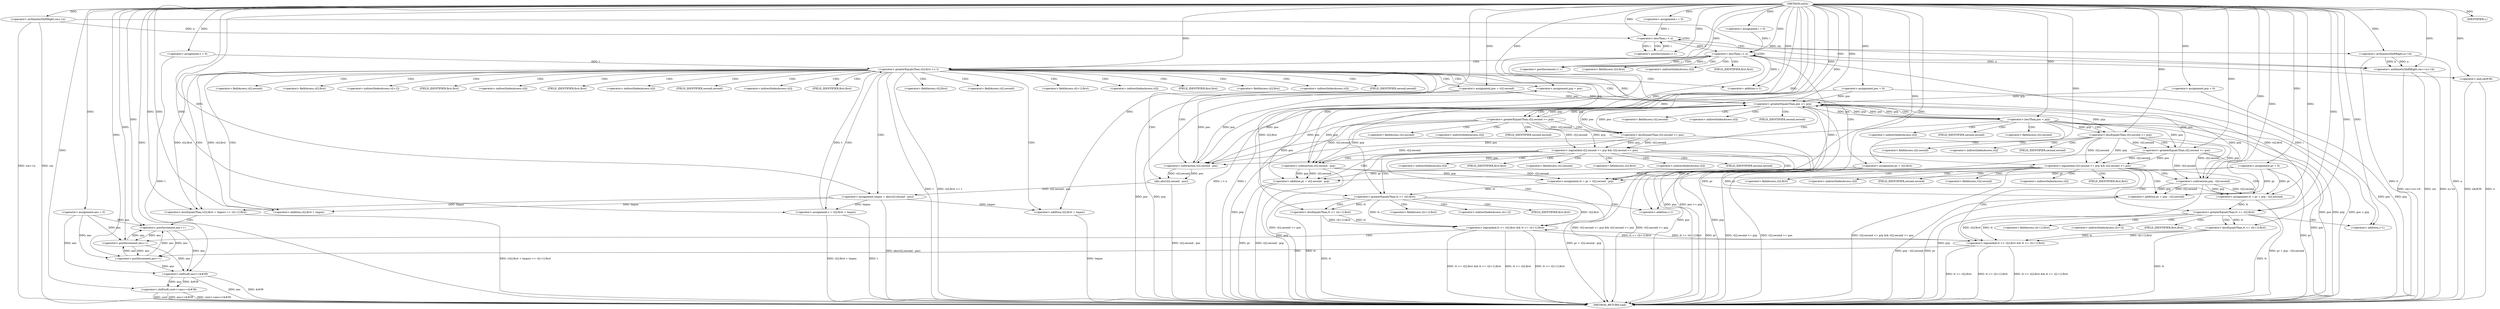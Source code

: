digraph "solve" {  
"1000110" [label = "(METHOD,solve)" ]
"1000355" [label = "(METHOD_RETURN,void)" ]
"1000113" [label = "(<operator>.arithmeticShiftRight,cin>>n)" ]
"1000116" [label = "(IDENTIFIER,v,)" ]
"1000138" [label = "(<operator>.assignment,pos = 0)" ]
"1000142" [label = "(<operator>.assignment,t = 0)" ]
"1000146" [label = "(<operator>.assignment,pr = 0)" ]
"1000150" [label = "(<operator>.assignment,prp = 0)" ]
"1000154" [label = "(<operator>.assignment,ans = 0)" ]
"1000346" [label = "(<operator>.shiftLeft,cout<<ans<<&#39)" ]
"1000352" [label = "(<operator>.and,n&#39)" ]
"1000119" [label = "(<operator>.assignment,i = 0)" ]
"1000122" [label = "(<operator>.lessThan,i < n)" ]
"1000125" [label = "(<operator>.postIncrement,i++)" ]
"1000159" [label = "(<operator>.assignment,i = 0)" ]
"1000162" [label = "(<operator>.lessThan,i < n)" ]
"1000165" [label = "(<operator>.postIncrement,i++)" ]
"1000130" [label = "(<operator>.arithmeticShiftRight,cin>>a>>b)" ]
"1000348" [label = "(<operator>.shiftLeft,ans<<&#39)" ]
"1000169" [label = "(<operator>.greaterEqualsThan,v[i].first >= t)" ]
"1000132" [label = "(<operator>.arithmeticShiftRight,a>>b)" ]
"1000178" [label = "(<operator>.assignment,tmpos = abs(v[i].second - pos))" ]
"1000207" [label = "(<operator>.assignment,pr = v[i].first)" ]
"1000214" [label = "(<operator>.assignment,prp = pos)" ]
"1000217" [label = "(<operator>.assignment,t = v[i].first + tmpos)" ]
"1000226" [label = "(<operator>.assignment,pos = v[i].second)" ]
"1000189" [label = "(<operator>.lessEqualsThan,(v[i].first + tmpos) <= v[i+1].first)" ]
"1000180" [label = "(abs,abs(v[i].second - pos))" ]
"1000205" [label = "(<operator>.postIncrement,ans++)" ]
"1000219" [label = "(<operator>.addition,v[i].first + tmpos)" ]
"1000236" [label = "(<operator>.greaterEqualsThan,pos >= prp)" ]
"1000181" [label = "(<operator>.subtraction,v[i].second - pos)" ]
"1000190" [label = "(<operator>.addition,v[i].first + tmpos)" ]
"1000241" [label = "(<operator>.logicalAnd,v[i].second >= prp && v[i].second <= pos)" ]
"1000292" [label = "(<operator>.lessThan,pos < prp)" ]
"1000200" [label = "(<operator>.addition,i+1)" ]
"1000258" [label = "(<operator>.assignment,tt = pr + v[i].second - prp)" ]
"1000242" [label = "(<operator>.greaterEqualsThan,v[i].second >= prp)" ]
"1000249" [label = "(<operator>.lessEqualsThan,v[i].second <= pos)" ]
"1000270" [label = "(<operator>.logicalAnd,tt >= v[i].first && tt <= v[i+1].first)" ]
"1000297" [label = "(<operator>.logicalAnd,v[i].second <= prp && v[i].second >= pos)" ]
"1000260" [label = "(<operator>.addition,pr + v[i].second - prp)" ]
"1000288" [label = "(<operator>.postIncrement,ans++)" ]
"1000314" [label = "(<operator>.assignment,tt = pr + prp - v[i].second)" ]
"1000262" [label = "(<operator>.subtraction,v[i].second - prp)" ]
"1000271" [label = "(<operator>.greaterEqualsThan,tt >= v[i].first)" ]
"1000278" [label = "(<operator>.lessEqualsThan,tt <= v[i+1].first)" ]
"1000298" [label = "(<operator>.lessEqualsThan,v[i].second <= prp)" ]
"1000305" [label = "(<operator>.greaterEqualsThan,v[i].second >= pos)" ]
"1000326" [label = "(<operator>.logicalAnd,tt >= v[i].first && tt <= v[i+1].first)" ]
"1000316" [label = "(<operator>.addition,pr + prp - v[i].second)" ]
"1000344" [label = "(<operator>.postIncrement,ans++)" ]
"1000318" [label = "(<operator>.subtraction,prp - v[i].second)" ]
"1000327" [label = "(<operator>.greaterEqualsThan,tt >= v[i].first)" ]
"1000334" [label = "(<operator>.lessEqualsThan,tt <= v[i+1].first)" ]
"1000283" [label = "(<operator>.addition,i+1)" ]
"1000339" [label = "(<operator>.addition,i+1)" ]
"1000170" [label = "(<operator>.fieldAccess,v[i].first)" ]
"1000171" [label = "(<operator>.indirectIndexAccess,v[i])" ]
"1000174" [label = "(FIELD_IDENTIFIER,first,first)" ]
"1000209" [label = "(<operator>.fieldAccess,v[i].first)" ]
"1000228" [label = "(<operator>.fieldAccess,v[i].second)" ]
"1000197" [label = "(<operator>.fieldAccess,v[i+1].first)" ]
"1000210" [label = "(<operator>.indirectIndexAccess,v[i])" ]
"1000213" [label = "(FIELD_IDENTIFIER,first,first)" ]
"1000220" [label = "(<operator>.fieldAccess,v[i].first)" ]
"1000229" [label = "(<operator>.indirectIndexAccess,v[i])" ]
"1000232" [label = "(FIELD_IDENTIFIER,second,second)" ]
"1000182" [label = "(<operator>.fieldAccess,v[i].second)" ]
"1000191" [label = "(<operator>.fieldAccess,v[i].first)" ]
"1000198" [label = "(<operator>.indirectIndexAccess,v[i+1])" ]
"1000203" [label = "(FIELD_IDENTIFIER,first,first)" ]
"1000221" [label = "(<operator>.indirectIndexAccess,v[i])" ]
"1000224" [label = "(FIELD_IDENTIFIER,first,first)" ]
"1000183" [label = "(<operator>.indirectIndexAccess,v[i])" ]
"1000186" [label = "(FIELD_IDENTIFIER,second,second)" ]
"1000192" [label = "(<operator>.indirectIndexAccess,v[i])" ]
"1000195" [label = "(FIELD_IDENTIFIER,first,first)" ]
"1000243" [label = "(<operator>.fieldAccess,v[i].second)" ]
"1000250" [label = "(<operator>.fieldAccess,v[i].second)" ]
"1000244" [label = "(<operator>.indirectIndexAccess,v[i])" ]
"1000247" [label = "(FIELD_IDENTIFIER,second,second)" ]
"1000251" [label = "(<operator>.indirectIndexAccess,v[i])" ]
"1000254" [label = "(FIELD_IDENTIFIER,second,second)" ]
"1000263" [label = "(<operator>.fieldAccess,v[i].second)" ]
"1000273" [label = "(<operator>.fieldAccess,v[i].first)" ]
"1000280" [label = "(<operator>.fieldAccess,v[i+1].first)" ]
"1000299" [label = "(<operator>.fieldAccess,v[i].second)" ]
"1000306" [label = "(<operator>.fieldAccess,v[i].second)" ]
"1000264" [label = "(<operator>.indirectIndexAccess,v[i])" ]
"1000267" [label = "(FIELD_IDENTIFIER,second,second)" ]
"1000274" [label = "(<operator>.indirectIndexAccess,v[i])" ]
"1000277" [label = "(FIELD_IDENTIFIER,first,first)" ]
"1000281" [label = "(<operator>.indirectIndexAccess,v[i+1])" ]
"1000286" [label = "(FIELD_IDENTIFIER,first,first)" ]
"1000300" [label = "(<operator>.indirectIndexAccess,v[i])" ]
"1000303" [label = "(FIELD_IDENTIFIER,second,second)" ]
"1000307" [label = "(<operator>.indirectIndexAccess,v[i])" ]
"1000310" [label = "(FIELD_IDENTIFIER,second,second)" ]
"1000320" [label = "(<operator>.fieldAccess,v[i].second)" ]
"1000329" [label = "(<operator>.fieldAccess,v[i].first)" ]
"1000336" [label = "(<operator>.fieldAccess,v[i+1].first)" ]
"1000321" [label = "(<operator>.indirectIndexAccess,v[i])" ]
"1000324" [label = "(FIELD_IDENTIFIER,second,second)" ]
"1000330" [label = "(<operator>.indirectIndexAccess,v[i])" ]
"1000333" [label = "(FIELD_IDENTIFIER,first,first)" ]
"1000337" [label = "(<operator>.indirectIndexAccess,v[i+1])" ]
"1000342" [label = "(FIELD_IDENTIFIER,first,first)" ]
  "1000113" -> "1000355"  [ label = "DDG: cin"] 
  "1000113" -> "1000355"  [ label = "DDG: cin>>n"] 
  "1000138" -> "1000355"  [ label = "DDG: pos"] 
  "1000142" -> "1000355"  [ label = "DDG: t"] 
  "1000146" -> "1000355"  [ label = "DDG: pr"] 
  "1000150" -> "1000355"  [ label = "DDG: prp"] 
  "1000162" -> "1000355"  [ label = "DDG: i"] 
  "1000162" -> "1000355"  [ label = "DDG: i < n"] 
  "1000348" -> "1000355"  [ label = "DDG: ans"] 
  "1000348" -> "1000355"  [ label = "DDG: &#39"] 
  "1000346" -> "1000355"  [ label = "DDG: ans<<&#39"] 
  "1000346" -> "1000355"  [ label = "DDG: cout<<ans<<&#39"] 
  "1000352" -> "1000355"  [ label = "DDG: n"] 
  "1000352" -> "1000355"  [ label = "DDG: n&#39"] 
  "1000169" -> "1000355"  [ label = "DDG: t"] 
  "1000169" -> "1000355"  [ label = "DDG: v[i].first >= t"] 
  "1000236" -> "1000355"  [ label = "DDG: pos"] 
  "1000236" -> "1000355"  [ label = "DDG: pos >= prp"] 
  "1000292" -> "1000355"  [ label = "DDG: pos"] 
  "1000292" -> "1000355"  [ label = "DDG: prp"] 
  "1000292" -> "1000355"  [ label = "DDG: pos < prp"] 
  "1000298" -> "1000355"  [ label = "DDG: prp"] 
  "1000297" -> "1000355"  [ label = "DDG: v[i].second <= prp"] 
  "1000305" -> "1000355"  [ label = "DDG: pos"] 
  "1000297" -> "1000355"  [ label = "DDG: v[i].second >= pos"] 
  "1000297" -> "1000355"  [ label = "DDG: v[i].second <= prp && v[i].second >= pos"] 
  "1000316" -> "1000355"  [ label = "DDG: pr"] 
  "1000318" -> "1000355"  [ label = "DDG: prp"] 
  "1000316" -> "1000355"  [ label = "DDG: prp - v[i].second"] 
  "1000314" -> "1000355"  [ label = "DDG: pr + prp - v[i].second"] 
  "1000327" -> "1000355"  [ label = "DDG: tt"] 
  "1000326" -> "1000355"  [ label = "DDG: tt >= v[i].first"] 
  "1000334" -> "1000355"  [ label = "DDG: tt"] 
  "1000326" -> "1000355"  [ label = "DDG: tt <= v[i+1].first"] 
  "1000326" -> "1000355"  [ label = "DDG: tt >= v[i].first && tt <= v[i+1].first"] 
  "1000242" -> "1000355"  [ label = "DDG: prp"] 
  "1000241" -> "1000355"  [ label = "DDG: v[i].second >= prp"] 
  "1000249" -> "1000355"  [ label = "DDG: pos"] 
  "1000241" -> "1000355"  [ label = "DDG: v[i].second <= pos"] 
  "1000241" -> "1000355"  [ label = "DDG: v[i].second >= prp && v[i].second <= pos"] 
  "1000260" -> "1000355"  [ label = "DDG: pr"] 
  "1000262" -> "1000355"  [ label = "DDG: prp"] 
  "1000260" -> "1000355"  [ label = "DDG: v[i].second - prp"] 
  "1000258" -> "1000355"  [ label = "DDG: pr + v[i].second - prp"] 
  "1000271" -> "1000355"  [ label = "DDG: tt"] 
  "1000270" -> "1000355"  [ label = "DDG: tt >= v[i].first"] 
  "1000278" -> "1000355"  [ label = "DDG: tt"] 
  "1000270" -> "1000355"  [ label = "DDG: tt <= v[i+1].first"] 
  "1000270" -> "1000355"  [ label = "DDG: tt >= v[i].first && tt <= v[i+1].first"] 
  "1000180" -> "1000355"  [ label = "DDG: v[i].second - pos"] 
  "1000178" -> "1000355"  [ label = "DDG: abs(v[i].second - pos)"] 
  "1000189" -> "1000355"  [ label = "DDG: (v[i].first + tmpos) <= v[i+1].first"] 
  "1000207" -> "1000355"  [ label = "DDG: pr"] 
  "1000214" -> "1000355"  [ label = "DDG: prp"] 
  "1000217" -> "1000355"  [ label = "DDG: t"] 
  "1000219" -> "1000355"  [ label = "DDG: tmpos"] 
  "1000217" -> "1000355"  [ label = "DDG: v[i].first + tmpos"] 
  "1000226" -> "1000355"  [ label = "DDG: pos"] 
  "1000130" -> "1000355"  [ label = "DDG: cin"] 
  "1000132" -> "1000355"  [ label = "DDG: a"] 
  "1000132" -> "1000355"  [ label = "DDG: b"] 
  "1000130" -> "1000355"  [ label = "DDG: a>>b"] 
  "1000130" -> "1000355"  [ label = "DDG: cin>>a>>b"] 
  "1000346" -> "1000355"  [ label = "DDG: cout"] 
  "1000110" -> "1000116"  [ label = "DDG: "] 
  "1000110" -> "1000138"  [ label = "DDG: "] 
  "1000110" -> "1000142"  [ label = "DDG: "] 
  "1000110" -> "1000146"  [ label = "DDG: "] 
  "1000110" -> "1000150"  [ label = "DDG: "] 
  "1000110" -> "1000154"  [ label = "DDG: "] 
  "1000110" -> "1000113"  [ label = "DDG: "] 
  "1000110" -> "1000119"  [ label = "DDG: "] 
  "1000110" -> "1000159"  [ label = "DDG: "] 
  "1000110" -> "1000346"  [ label = "DDG: "] 
  "1000348" -> "1000346"  [ label = "DDG: ans"] 
  "1000348" -> "1000346"  [ label = "DDG: &#39"] 
  "1000162" -> "1000352"  [ label = "DDG: n"] 
  "1000110" -> "1000352"  [ label = "DDG: "] 
  "1000119" -> "1000122"  [ label = "DDG: i"] 
  "1000125" -> "1000122"  [ label = "DDG: i"] 
  "1000110" -> "1000122"  [ label = "DDG: "] 
  "1000113" -> "1000122"  [ label = "DDG: n"] 
  "1000122" -> "1000125"  [ label = "DDG: i"] 
  "1000110" -> "1000125"  [ label = "DDG: "] 
  "1000159" -> "1000162"  [ label = "DDG: i"] 
  "1000165" -> "1000162"  [ label = "DDG: i"] 
  "1000110" -> "1000162"  [ label = "DDG: "] 
  "1000122" -> "1000162"  [ label = "DDG: n"] 
  "1000162" -> "1000165"  [ label = "DDG: i"] 
  "1000110" -> "1000165"  [ label = "DDG: "] 
  "1000154" -> "1000348"  [ label = "DDG: ans"] 
  "1000344" -> "1000348"  [ label = "DDG: ans"] 
  "1000288" -> "1000348"  [ label = "DDG: ans"] 
  "1000205" -> "1000348"  [ label = "DDG: ans"] 
  "1000110" -> "1000348"  [ label = "DDG: "] 
  "1000113" -> "1000130"  [ label = "DDG: cin"] 
  "1000110" -> "1000130"  [ label = "DDG: "] 
  "1000132" -> "1000130"  [ label = "DDG: a"] 
  "1000132" -> "1000130"  [ label = "DDG: b"] 
  "1000110" -> "1000132"  [ label = "DDG: "] 
  "1000142" -> "1000169"  [ label = "DDG: t"] 
  "1000217" -> "1000169"  [ label = "DDG: t"] 
  "1000110" -> "1000169"  [ label = "DDG: "] 
  "1000180" -> "1000178"  [ label = "DDG: v[i].second - pos"] 
  "1000181" -> "1000214"  [ label = "DDG: pos"] 
  "1000110" -> "1000214"  [ label = "DDG: "] 
  "1000110" -> "1000217"  [ label = "DDG: "] 
  "1000178" -> "1000217"  [ label = "DDG: tmpos"] 
  "1000110" -> "1000178"  [ label = "DDG: "] 
  "1000110" -> "1000207"  [ label = "DDG: "] 
  "1000110" -> "1000226"  [ label = "DDG: "] 
  "1000181" -> "1000180"  [ label = "DDG: v[i].second"] 
  "1000181" -> "1000180"  [ label = "DDG: pos"] 
  "1000169" -> "1000189"  [ label = "DDG: v[i].first"] 
  "1000178" -> "1000189"  [ label = "DDG: tmpos"] 
  "1000110" -> "1000189"  [ label = "DDG: "] 
  "1000110" -> "1000219"  [ label = "DDG: "] 
  "1000178" -> "1000219"  [ label = "DDG: tmpos"] 
  "1000138" -> "1000181"  [ label = "DDG: pos"] 
  "1000236" -> "1000181"  [ label = "DDG: pos"] 
  "1000292" -> "1000181"  [ label = "DDG: pos"] 
  "1000305" -> "1000181"  [ label = "DDG: pos"] 
  "1000249" -> "1000181"  [ label = "DDG: pos"] 
  "1000226" -> "1000181"  [ label = "DDG: pos"] 
  "1000110" -> "1000181"  [ label = "DDG: "] 
  "1000169" -> "1000190"  [ label = "DDG: v[i].first"] 
  "1000178" -> "1000190"  [ label = "DDG: tmpos"] 
  "1000110" -> "1000190"  [ label = "DDG: "] 
  "1000154" -> "1000205"  [ label = "DDG: ans"] 
  "1000344" -> "1000205"  [ label = "DDG: ans"] 
  "1000288" -> "1000205"  [ label = "DDG: ans"] 
  "1000110" -> "1000205"  [ label = "DDG: "] 
  "1000138" -> "1000236"  [ label = "DDG: pos"] 
  "1000292" -> "1000236"  [ label = "DDG: pos"] 
  "1000305" -> "1000236"  [ label = "DDG: pos"] 
  "1000249" -> "1000236"  [ label = "DDG: pos"] 
  "1000226" -> "1000236"  [ label = "DDG: pos"] 
  "1000110" -> "1000236"  [ label = "DDG: "] 
  "1000150" -> "1000236"  [ label = "DDG: prp"] 
  "1000292" -> "1000236"  [ label = "DDG: prp"] 
  "1000298" -> "1000236"  [ label = "DDG: prp"] 
  "1000318" -> "1000236"  [ label = "DDG: prp"] 
  "1000242" -> "1000236"  [ label = "DDG: prp"] 
  "1000262" -> "1000236"  [ label = "DDG: prp"] 
  "1000214" -> "1000236"  [ label = "DDG: prp"] 
  "1000162" -> "1000200"  [ label = "DDG: i"] 
  "1000110" -> "1000200"  [ label = "DDG: "] 
  "1000242" -> "1000241"  [ label = "DDG: prp"] 
  "1000242" -> "1000241"  [ label = "DDG: v[i].second"] 
  "1000249" -> "1000241"  [ label = "DDG: pos"] 
  "1000249" -> "1000241"  [ label = "DDG: v[i].second"] 
  "1000146" -> "1000258"  [ label = "DDG: pr"] 
  "1000207" -> "1000258"  [ label = "DDG: pr"] 
  "1000110" -> "1000258"  [ label = "DDG: "] 
  "1000262" -> "1000258"  [ label = "DDG: v[i].second"] 
  "1000262" -> "1000258"  [ label = "DDG: prp"] 
  "1000236" -> "1000292"  [ label = "DDG: pos"] 
  "1000110" -> "1000292"  [ label = "DDG: "] 
  "1000236" -> "1000292"  [ label = "DDG: prp"] 
  "1000236" -> "1000242"  [ label = "DDG: prp"] 
  "1000110" -> "1000242"  [ label = "DDG: "] 
  "1000242" -> "1000249"  [ label = "DDG: v[i].second"] 
  "1000236" -> "1000249"  [ label = "DDG: pos"] 
  "1000110" -> "1000249"  [ label = "DDG: "] 
  "1000146" -> "1000260"  [ label = "DDG: pr"] 
  "1000207" -> "1000260"  [ label = "DDG: pr"] 
  "1000110" -> "1000260"  [ label = "DDG: "] 
  "1000262" -> "1000260"  [ label = "DDG: v[i].second"] 
  "1000262" -> "1000260"  [ label = "DDG: prp"] 
  "1000271" -> "1000270"  [ label = "DDG: v[i].first"] 
  "1000271" -> "1000270"  [ label = "DDG: tt"] 
  "1000278" -> "1000270"  [ label = "DDG: tt"] 
  "1000278" -> "1000270"  [ label = "DDG: v[i+1].first"] 
  "1000326" -> "1000270"  [ label = "DDG: tt <= v[i+1].first"] 
  "1000298" -> "1000297"  [ label = "DDG: prp"] 
  "1000298" -> "1000297"  [ label = "DDG: v[i].second"] 
  "1000305" -> "1000297"  [ label = "DDG: v[i].second"] 
  "1000305" -> "1000297"  [ label = "DDG: pos"] 
  "1000318" -> "1000314"  [ label = "DDG: v[i].second"] 
  "1000318" -> "1000314"  [ label = "DDG: prp"] 
  "1000146" -> "1000314"  [ label = "DDG: pr"] 
  "1000207" -> "1000314"  [ label = "DDG: pr"] 
  "1000110" -> "1000314"  [ label = "DDG: "] 
  "1000242" -> "1000262"  [ label = "DDG: v[i].second"] 
  "1000249" -> "1000262"  [ label = "DDG: v[i].second"] 
  "1000242" -> "1000262"  [ label = "DDG: prp"] 
  "1000110" -> "1000262"  [ label = "DDG: "] 
  "1000258" -> "1000271"  [ label = "DDG: tt"] 
  "1000110" -> "1000271"  [ label = "DDG: "] 
  "1000169" -> "1000271"  [ label = "DDG: v[i].first"] 
  "1000271" -> "1000278"  [ label = "DDG: tt"] 
  "1000110" -> "1000278"  [ label = "DDG: "] 
  "1000154" -> "1000288"  [ label = "DDG: ans"] 
  "1000344" -> "1000288"  [ label = "DDG: ans"] 
  "1000205" -> "1000288"  [ label = "DDG: ans"] 
  "1000110" -> "1000288"  [ label = "DDG: "] 
  "1000292" -> "1000298"  [ label = "DDG: prp"] 
  "1000110" -> "1000298"  [ label = "DDG: "] 
  "1000298" -> "1000305"  [ label = "DDG: v[i].second"] 
  "1000292" -> "1000305"  [ label = "DDG: pos"] 
  "1000110" -> "1000305"  [ label = "DDG: "] 
  "1000146" -> "1000316"  [ label = "DDG: pr"] 
  "1000207" -> "1000316"  [ label = "DDG: pr"] 
  "1000110" -> "1000316"  [ label = "DDG: "] 
  "1000318" -> "1000316"  [ label = "DDG: v[i].second"] 
  "1000318" -> "1000316"  [ label = "DDG: prp"] 
  "1000327" -> "1000326"  [ label = "DDG: tt"] 
  "1000327" -> "1000326"  [ label = "DDG: v[i].first"] 
  "1000334" -> "1000326"  [ label = "DDG: v[i+1].first"] 
  "1000334" -> "1000326"  [ label = "DDG: tt"] 
  "1000270" -> "1000326"  [ label = "DDG: tt <= v[i+1].first"] 
  "1000298" -> "1000318"  [ label = "DDG: prp"] 
  "1000110" -> "1000318"  [ label = "DDG: "] 
  "1000298" -> "1000318"  [ label = "DDG: v[i].second"] 
  "1000305" -> "1000318"  [ label = "DDG: v[i].second"] 
  "1000314" -> "1000327"  [ label = "DDG: tt"] 
  "1000110" -> "1000327"  [ label = "DDG: "] 
  "1000169" -> "1000327"  [ label = "DDG: v[i].first"] 
  "1000327" -> "1000334"  [ label = "DDG: tt"] 
  "1000110" -> "1000334"  [ label = "DDG: "] 
  "1000154" -> "1000344"  [ label = "DDG: ans"] 
  "1000288" -> "1000344"  [ label = "DDG: ans"] 
  "1000205" -> "1000344"  [ label = "DDG: ans"] 
  "1000110" -> "1000344"  [ label = "DDG: "] 
  "1000162" -> "1000283"  [ label = "DDG: i"] 
  "1000110" -> "1000283"  [ label = "DDG: "] 
  "1000162" -> "1000339"  [ label = "DDG: i"] 
  "1000110" -> "1000339"  [ label = "DDG: "] 
  "1000122" -> "1000125"  [ label = "CDG: "] 
  "1000122" -> "1000122"  [ label = "CDG: "] 
  "1000122" -> "1000132"  [ label = "CDG: "] 
  "1000122" -> "1000130"  [ label = "CDG: "] 
  "1000162" -> "1000174"  [ label = "CDG: "] 
  "1000162" -> "1000165"  [ label = "CDG: "] 
  "1000162" -> "1000169"  [ label = "CDG: "] 
  "1000162" -> "1000170"  [ label = "CDG: "] 
  "1000162" -> "1000171"  [ label = "CDG: "] 
  "1000162" -> "1000162"  [ label = "CDG: "] 
  "1000169" -> "1000200"  [ label = "CDG: "] 
  "1000169" -> "1000191"  [ label = "CDG: "] 
  "1000169" -> "1000221"  [ label = "CDG: "] 
  "1000169" -> "1000182"  [ label = "CDG: "] 
  "1000169" -> "1000197"  [ label = "CDG: "] 
  "1000169" -> "1000180"  [ label = "CDG: "] 
  "1000169" -> "1000183"  [ label = "CDG: "] 
  "1000169" -> "1000219"  [ label = "CDG: "] 
  "1000169" -> "1000210"  [ label = "CDG: "] 
  "1000169" -> "1000236"  [ label = "CDG: "] 
  "1000169" -> "1000220"  [ label = "CDG: "] 
  "1000169" -> "1000214"  [ label = "CDG: "] 
  "1000169" -> "1000190"  [ label = "CDG: "] 
  "1000169" -> "1000224"  [ label = "CDG: "] 
  "1000169" -> "1000192"  [ label = "CDG: "] 
  "1000169" -> "1000217"  [ label = "CDG: "] 
  "1000169" -> "1000226"  [ label = "CDG: "] 
  "1000169" -> "1000198"  [ label = "CDG: "] 
  "1000169" -> "1000232"  [ label = "CDG: "] 
  "1000169" -> "1000195"  [ label = "CDG: "] 
  "1000169" -> "1000213"  [ label = "CDG: "] 
  "1000169" -> "1000229"  [ label = "CDG: "] 
  "1000169" -> "1000186"  [ label = "CDG: "] 
  "1000169" -> "1000189"  [ label = "CDG: "] 
  "1000169" -> "1000178"  [ label = "CDG: "] 
  "1000169" -> "1000207"  [ label = "CDG: "] 
  "1000169" -> "1000203"  [ label = "CDG: "] 
  "1000169" -> "1000209"  [ label = "CDG: "] 
  "1000169" -> "1000228"  [ label = "CDG: "] 
  "1000169" -> "1000181"  [ label = "CDG: "] 
  "1000189" -> "1000205"  [ label = "CDG: "] 
  "1000236" -> "1000243"  [ label = "CDG: "] 
  "1000236" -> "1000244"  [ label = "CDG: "] 
  "1000236" -> "1000242"  [ label = "CDG: "] 
  "1000236" -> "1000292"  [ label = "CDG: "] 
  "1000236" -> "1000247"  [ label = "CDG: "] 
  "1000236" -> "1000241"  [ label = "CDG: "] 
  "1000241" -> "1000258"  [ label = "CDG: "] 
  "1000241" -> "1000260"  [ label = "CDG: "] 
  "1000241" -> "1000274"  [ label = "CDG: "] 
  "1000241" -> "1000277"  [ label = "CDG: "] 
  "1000241" -> "1000273"  [ label = "CDG: "] 
  "1000241" -> "1000270"  [ label = "CDG: "] 
  "1000241" -> "1000263"  [ label = "CDG: "] 
  "1000241" -> "1000262"  [ label = "CDG: "] 
  "1000241" -> "1000271"  [ label = "CDG: "] 
  "1000241" -> "1000267"  [ label = "CDG: "] 
  "1000241" -> "1000264"  [ label = "CDG: "] 
  "1000292" -> "1000298"  [ label = "CDG: "] 
  "1000292" -> "1000300"  [ label = "CDG: "] 
  "1000292" -> "1000303"  [ label = "CDG: "] 
  "1000292" -> "1000297"  [ label = "CDG: "] 
  "1000292" -> "1000299"  [ label = "CDG: "] 
  "1000242" -> "1000251"  [ label = "CDG: "] 
  "1000242" -> "1000254"  [ label = "CDG: "] 
  "1000242" -> "1000250"  [ label = "CDG: "] 
  "1000242" -> "1000249"  [ label = "CDG: "] 
  "1000270" -> "1000288"  [ label = "CDG: "] 
  "1000297" -> "1000321"  [ label = "CDG: "] 
  "1000297" -> "1000326"  [ label = "CDG: "] 
  "1000297" -> "1000330"  [ label = "CDG: "] 
  "1000297" -> "1000318"  [ label = "CDG: "] 
  "1000297" -> "1000316"  [ label = "CDG: "] 
  "1000297" -> "1000329"  [ label = "CDG: "] 
  "1000297" -> "1000314"  [ label = "CDG: "] 
  "1000297" -> "1000320"  [ label = "CDG: "] 
  "1000297" -> "1000333"  [ label = "CDG: "] 
  "1000297" -> "1000324"  [ label = "CDG: "] 
  "1000297" -> "1000327"  [ label = "CDG: "] 
  "1000271" -> "1000281"  [ label = "CDG: "] 
  "1000271" -> "1000286"  [ label = "CDG: "] 
  "1000271" -> "1000283"  [ label = "CDG: "] 
  "1000271" -> "1000280"  [ label = "CDG: "] 
  "1000271" -> "1000278"  [ label = "CDG: "] 
  "1000298" -> "1000305"  [ label = "CDG: "] 
  "1000298" -> "1000310"  [ label = "CDG: "] 
  "1000298" -> "1000307"  [ label = "CDG: "] 
  "1000298" -> "1000306"  [ label = "CDG: "] 
  "1000326" -> "1000344"  [ label = "CDG: "] 
  "1000327" -> "1000337"  [ label = "CDG: "] 
  "1000327" -> "1000336"  [ label = "CDG: "] 
  "1000327" -> "1000334"  [ label = "CDG: "] 
  "1000327" -> "1000339"  [ label = "CDG: "] 
  "1000327" -> "1000342"  [ label = "CDG: "] 
}
